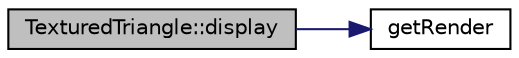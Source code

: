 digraph "TexturedTriangle::display"
{
 // INTERACTIVE_SVG=YES
  edge [fontname="Helvetica",fontsize="10",labelfontname="Helvetica",labelfontsize="10"];
  node [fontname="Helvetica",fontsize="10",shape=record];
  rankdir="LR";
  Node1 [label="TexturedTriangle::display",height=0.2,width=0.4,color="black", fillcolor="grey75", style="filled" fontcolor="black"];
  Node1 -> Node2 [color="midnightblue",fontsize="10",style="solid",fontname="Helvetica"];
  Node2 [label="getRender",height=0.2,width=0.4,color="black", fillcolor="white", style="filled",URL="$_render_8h.html#a812cfcbdabb65847ea87dfed9fafc69d"];
}

